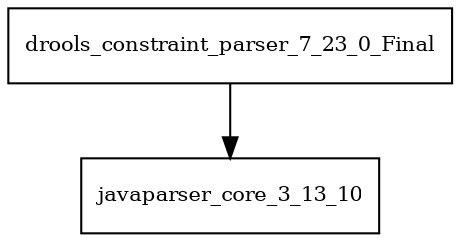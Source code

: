 digraph drools_constraint_parser_7_23_0_Final_dependencies {
  node [shape = box, fontsize=10.0];
  drools_constraint_parser_7_23_0_Final -> javaparser_core_3_13_10;
}
